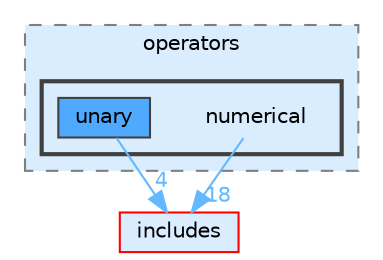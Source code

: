 digraph "lib/types/operators/numerical"
{
 // LATEX_PDF_SIZE
  bgcolor="transparent";
  edge [fontname=Helvetica,fontsize=10,labelfontname=Helvetica,labelfontsize=10];
  node [fontname=Helvetica,fontsize=10,shape=box,height=0.2,width=0.4];
  compound=true
  subgraph clusterdir_cc8d397db54d25297def3a698c833207 {
    graph [ bgcolor="#daedff", pencolor="grey50", label="operators", fontname=Helvetica,fontsize=10 style="filled,dashed", URL="dir_cc8d397db54d25297def3a698c833207.html",tooltip=""]
  subgraph clusterdir_4efbc0b95464a66b6347e84787e1a1cf {
    graph [ bgcolor="#daedff", pencolor="grey25", label="", fontname=Helvetica,fontsize=10 style="filled,bold", URL="dir_4efbc0b95464a66b6347e84787e1a1cf.html",tooltip=""]
    dir_4efbc0b95464a66b6347e84787e1a1cf [shape=plaintext, label="numerical"];
  dir_6788651ac521e4687de78a86c0eb422e [label="unary", fillcolor="#4ea9ff", color="grey25", style="filled", URL="dir_6788651ac521e4687de78a86c0eb422e.html",tooltip=""];
  }
  }
  dir_09e761304027c904456130627fd4dcf5 [label="includes", fillcolor="#daedff", color="red", style="filled", URL="dir_09e761304027c904456130627fd4dcf5.html",tooltip=""];
  dir_4efbc0b95464a66b6347e84787e1a1cf->dir_09e761304027c904456130627fd4dcf5 [headlabel="18", labeldistance=1.5 headhref="dir_000024_000017.html" href="dir_000024_000017.html" color="steelblue1" fontcolor="steelblue1"];
  dir_6788651ac521e4687de78a86c0eb422e->dir_09e761304027c904456130627fd4dcf5 [headlabel="4", labeldistance=1.5 headhref="dir_000037_000017.html" href="dir_000037_000017.html" color="steelblue1" fontcolor="steelblue1"];
}
